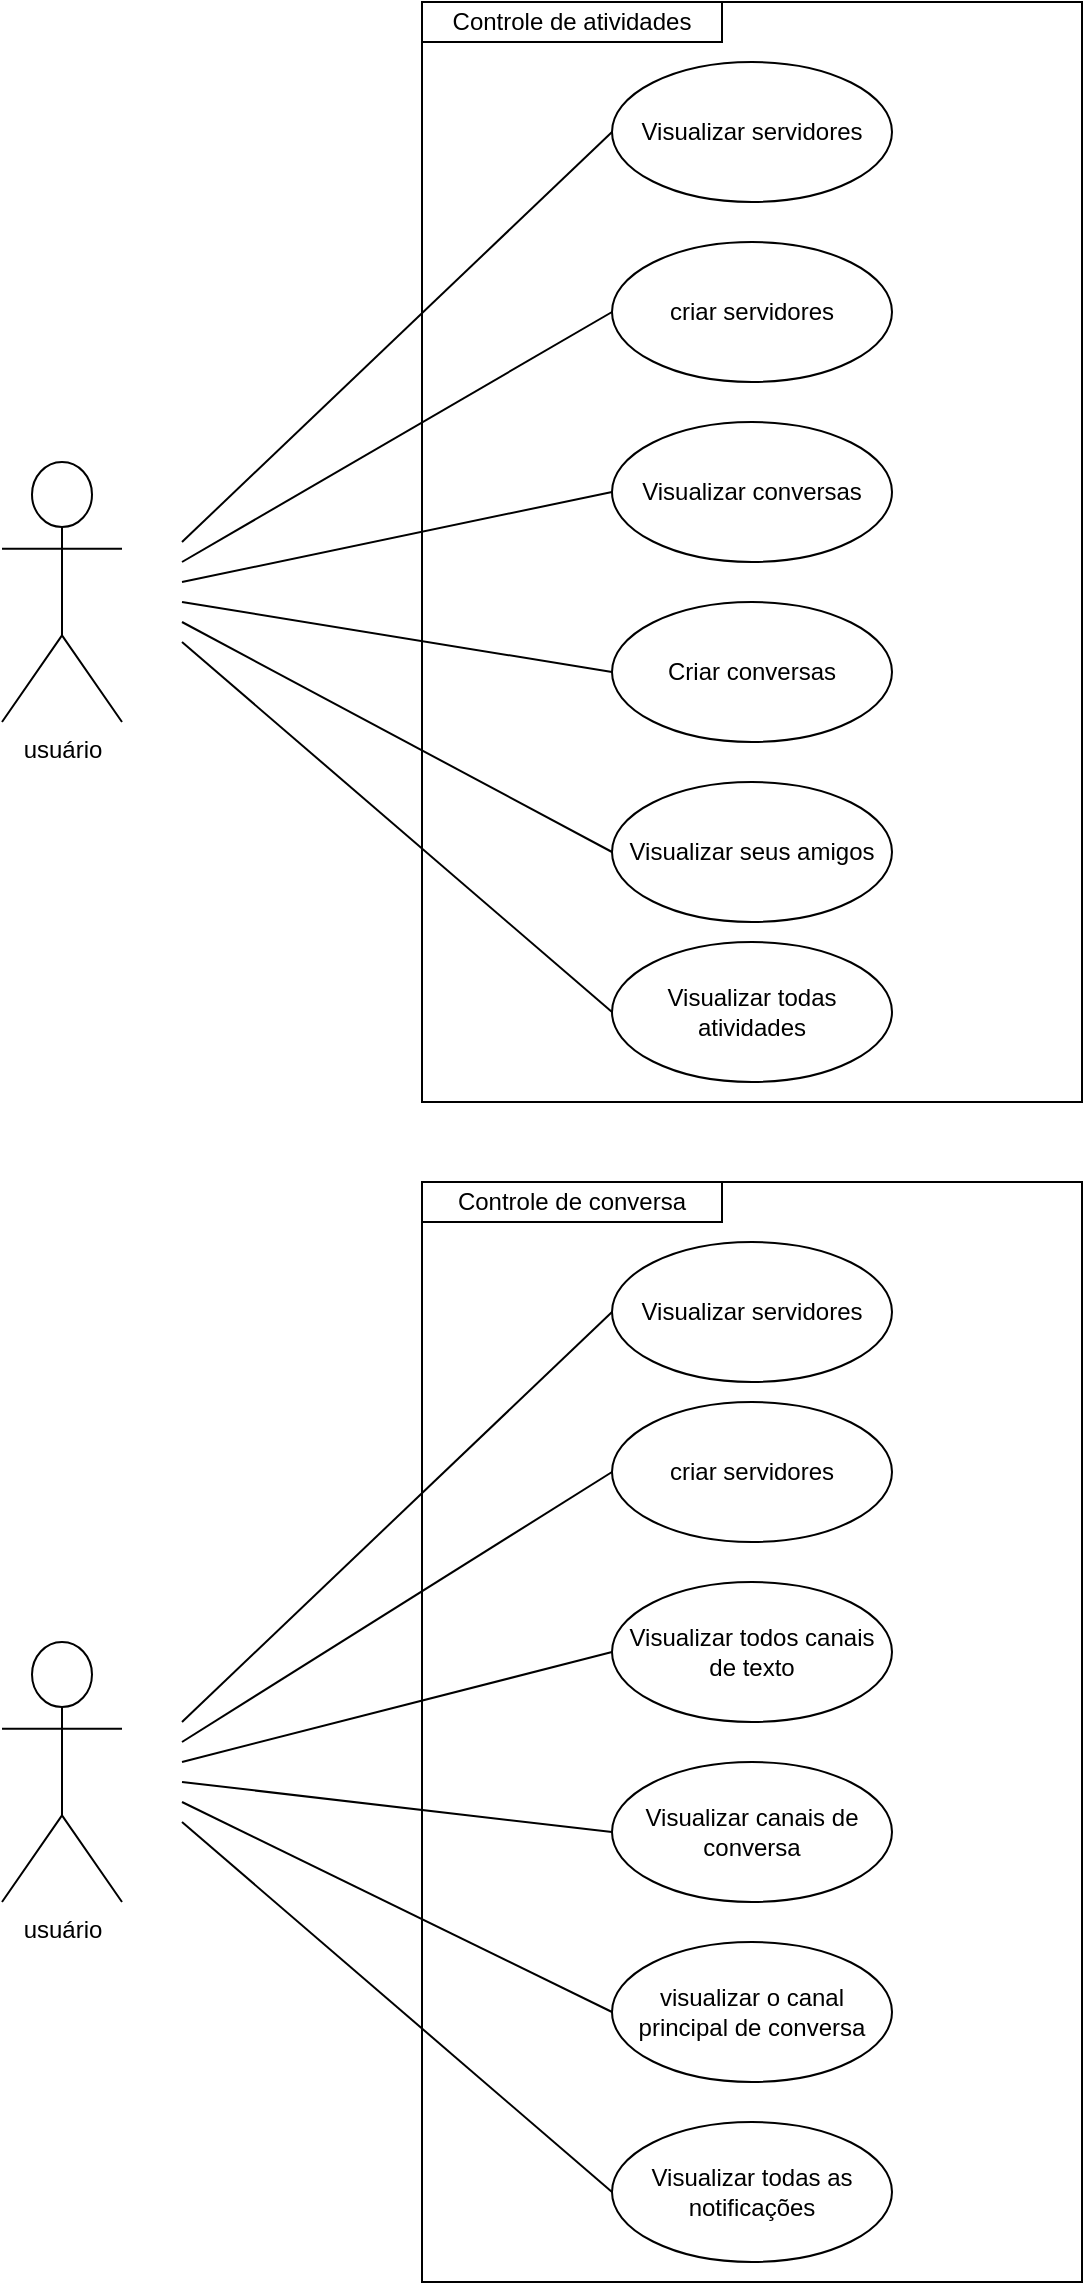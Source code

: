 <mxfile version="13.7.6" type="device"><diagram id="O548yk4jn6xy8RFX3K4n" name="Page-1"><mxGraphModel dx="1447" dy="803" grid="1" gridSize="10" guides="1" tooltips="1" connect="1" arrows="1" fold="1" page="1" pageScale="1" pageWidth="827" pageHeight="1169" math="0" shadow="0"><root><mxCell id="0"/><mxCell id="1" parent="0"/><mxCell id="joS7iVwXRDG6M50Gibf5-1" value="" style="rounded=0;whiteSpace=wrap;html=1;" vertex="1" parent="1"><mxGeometry x="290" width="330" height="550" as="geometry"/></mxCell><mxCell id="joS7iVwXRDG6M50Gibf5-25" value="usuário" style="shape=umlActor;verticalLabelPosition=bottom;verticalAlign=top;html=1;" vertex="1" parent="1"><mxGeometry x="80" y="230" width="60" height="130" as="geometry"/></mxCell><mxCell id="joS7iVwXRDG6M50Gibf5-26" value="&lt;font style=&quot;vertical-align: inherit&quot;&gt;&lt;font style=&quot;vertical-align: inherit&quot;&gt;Visualizar servidores&lt;/font&gt;&lt;/font&gt;" style="ellipse;whiteSpace=wrap;html=1;" vertex="1" parent="1"><mxGeometry x="385" y="30" width="140" height="70" as="geometry"/></mxCell><mxCell id="joS7iVwXRDG6M50Gibf5-27" value="&lt;font style=&quot;vertical-align: inherit&quot;&gt;&lt;font style=&quot;vertical-align: inherit&quot;&gt;Visualizar conversas&lt;/font&gt;&lt;/font&gt;" style="ellipse;whiteSpace=wrap;html=1;" vertex="1" parent="1"><mxGeometry x="385" y="210" width="140" height="70" as="geometry"/></mxCell><mxCell id="joS7iVwXRDG6M50Gibf5-28" value="Visualizar seus amigos" style="ellipse;whiteSpace=wrap;html=1;" vertex="1" parent="1"><mxGeometry x="385" y="390" width="140" height="70" as="geometry"/></mxCell><mxCell id="joS7iVwXRDG6M50Gibf5-29" value="Visualizar todas atividades" style="ellipse;whiteSpace=wrap;html=1;" vertex="1" parent="1"><mxGeometry x="385" y="470" width="140" height="70" as="geometry"/></mxCell><mxCell id="joS7iVwXRDG6M50Gibf5-35" value="" style="endArrow=none;html=1;entryX=0;entryY=0.5;entryDx=0;entryDy=0;" edge="1" parent="1" target="joS7iVwXRDG6M50Gibf5-27"><mxGeometry width="50" height="50" relative="1" as="geometry"><mxPoint x="170" y="290" as="sourcePoint"/><mxPoint x="270" y="320" as="targetPoint"/></mxGeometry></mxCell><mxCell id="joS7iVwXRDG6M50Gibf5-36" value="" style="endArrow=none;html=1;entryX=0;entryY=0.5;entryDx=0;entryDy=0;" edge="1" parent="1" target="joS7iVwXRDG6M50Gibf5-26"><mxGeometry width="50" height="50" relative="1" as="geometry"><mxPoint x="170" y="270" as="sourcePoint"/><mxPoint x="470" y="370" as="targetPoint"/><Array as="points"/></mxGeometry></mxCell><mxCell id="joS7iVwXRDG6M50Gibf5-37" value="" style="endArrow=none;html=1;exitX=0;exitY=0.5;exitDx=0;exitDy=0;" edge="1" parent="1" source="joS7iVwXRDG6M50Gibf5-28"><mxGeometry width="50" height="50" relative="1" as="geometry"><mxPoint x="420" y="420" as="sourcePoint"/><mxPoint x="170" y="310" as="targetPoint"/></mxGeometry></mxCell><mxCell id="joS7iVwXRDG6M50Gibf5-38" value="" style="endArrow=none;html=1;entryX=0;entryY=0.5;entryDx=0;entryDy=0;" edge="1" parent="1" target="joS7iVwXRDG6M50Gibf5-29"><mxGeometry width="50" height="50" relative="1" as="geometry"><mxPoint x="170" y="320" as="sourcePoint"/><mxPoint x="470" y="370" as="targetPoint"/></mxGeometry></mxCell><mxCell id="joS7iVwXRDG6M50Gibf5-40" value="&lt;font style=&quot;vertical-align: inherit&quot;&gt;&lt;font style=&quot;vertical-align: inherit&quot;&gt;criar servidores&lt;/font&gt;&lt;/font&gt;" style="ellipse;whiteSpace=wrap;html=1;" vertex="1" parent="1"><mxGeometry x="385" y="120" width="140" height="70" as="geometry"/></mxCell><mxCell id="joS7iVwXRDG6M50Gibf5-41" value="" style="endArrow=none;html=1;entryX=0;entryY=0.5;entryDx=0;entryDy=0;" edge="1" parent="1" target="joS7iVwXRDG6M50Gibf5-40"><mxGeometry width="50" height="50" relative="1" as="geometry"><mxPoint x="170" y="280" as="sourcePoint"/><mxPoint x="384" y="5" as="targetPoint"/><Array as="points"/></mxGeometry></mxCell><mxCell id="joS7iVwXRDG6M50Gibf5-43" value="&lt;font style=&quot;vertical-align: inherit&quot;&gt;&lt;font style=&quot;vertical-align: inherit&quot;&gt;Criar conversas&lt;/font&gt;&lt;/font&gt;" style="ellipse;whiteSpace=wrap;html=1;" vertex="1" parent="1"><mxGeometry x="385" y="300" width="140" height="70" as="geometry"/></mxCell><mxCell id="joS7iVwXRDG6M50Gibf5-44" value="" style="endArrow=none;html=1;entryX=0;entryY=0.5;entryDx=0;entryDy=0;" edge="1" parent="1" target="joS7iVwXRDG6M50Gibf5-43"><mxGeometry width="50" height="50" relative="1" as="geometry"><mxPoint x="170" y="300" as="sourcePoint"/><mxPoint x="384" y="185" as="targetPoint"/></mxGeometry></mxCell><mxCell id="joS7iVwXRDG6M50Gibf5-48" value="" style="rounded=0;whiteSpace=wrap;html=1;" vertex="1" parent="1"><mxGeometry x="290" y="590" width="330" height="550" as="geometry"/></mxCell><mxCell id="joS7iVwXRDG6M50Gibf5-49" value="usuário" style="shape=umlActor;verticalLabelPosition=bottom;verticalAlign=top;html=1;" vertex="1" parent="1"><mxGeometry x="80" y="820" width="60" height="130" as="geometry"/></mxCell><mxCell id="joS7iVwXRDG6M50Gibf5-50" value="&lt;font style=&quot;vertical-align: inherit&quot;&gt;&lt;font style=&quot;vertical-align: inherit&quot;&gt;Visualizar servidores&lt;/font&gt;&lt;/font&gt;" style="ellipse;whiteSpace=wrap;html=1;" vertex="1" parent="1"><mxGeometry x="385" y="620" width="140" height="70" as="geometry"/></mxCell><mxCell id="joS7iVwXRDG6M50Gibf5-51" value="&lt;font style=&quot;vertical-align: inherit&quot;&gt;&lt;font style=&quot;vertical-align: inherit&quot;&gt;Visualizar todos canais de texto&lt;/font&gt;&lt;/font&gt;" style="ellipse;whiteSpace=wrap;html=1;" vertex="1" parent="1"><mxGeometry x="385" y="790" width="140" height="70" as="geometry"/></mxCell><mxCell id="joS7iVwXRDG6M50Gibf5-52" value="visualizar o canal principal de conversa" style="ellipse;whiteSpace=wrap;html=1;" vertex="1" parent="1"><mxGeometry x="385" y="970" width="140" height="70" as="geometry"/></mxCell><mxCell id="joS7iVwXRDG6M50Gibf5-53" value="Visualizar todas as notificações" style="ellipse;whiteSpace=wrap;html=1;" vertex="1" parent="1"><mxGeometry x="385" y="1060" width="140" height="70" as="geometry"/></mxCell><mxCell id="joS7iVwXRDG6M50Gibf5-54" value="" style="endArrow=none;html=1;entryX=0;entryY=0.5;entryDx=0;entryDy=0;" edge="1" parent="1" target="joS7iVwXRDG6M50Gibf5-51"><mxGeometry width="50" height="50" relative="1" as="geometry"><mxPoint x="170" y="880" as="sourcePoint"/><mxPoint x="270" y="910" as="targetPoint"/></mxGeometry></mxCell><mxCell id="joS7iVwXRDG6M50Gibf5-55" value="" style="endArrow=none;html=1;entryX=0;entryY=0.5;entryDx=0;entryDy=0;" edge="1" parent="1" target="joS7iVwXRDG6M50Gibf5-50"><mxGeometry width="50" height="50" relative="1" as="geometry"><mxPoint x="170" y="860" as="sourcePoint"/><mxPoint x="470" y="960" as="targetPoint"/><Array as="points"/></mxGeometry></mxCell><mxCell id="joS7iVwXRDG6M50Gibf5-56" value="" style="endArrow=none;html=1;exitX=0;exitY=0.5;exitDx=0;exitDy=0;" edge="1" parent="1" source="joS7iVwXRDG6M50Gibf5-52"><mxGeometry width="50" height="50" relative="1" as="geometry"><mxPoint x="420" y="1010" as="sourcePoint"/><mxPoint x="170" y="900" as="targetPoint"/></mxGeometry></mxCell><mxCell id="joS7iVwXRDG6M50Gibf5-57" value="" style="endArrow=none;html=1;entryX=0;entryY=0.5;entryDx=0;entryDy=0;" edge="1" parent="1" target="joS7iVwXRDG6M50Gibf5-53"><mxGeometry width="50" height="50" relative="1" as="geometry"><mxPoint x="170" y="910" as="sourcePoint"/><mxPoint x="470" y="960" as="targetPoint"/></mxGeometry></mxCell><mxCell id="joS7iVwXRDG6M50Gibf5-58" value="&lt;font style=&quot;vertical-align: inherit&quot;&gt;&lt;font style=&quot;vertical-align: inherit&quot;&gt;criar servidores&lt;/font&gt;&lt;/font&gt;" style="ellipse;whiteSpace=wrap;html=1;" vertex="1" parent="1"><mxGeometry x="385" y="700" width="140" height="70" as="geometry"/></mxCell><mxCell id="joS7iVwXRDG6M50Gibf5-59" value="" style="endArrow=none;html=1;entryX=0;entryY=0.5;entryDx=0;entryDy=0;" edge="1" parent="1" target="joS7iVwXRDG6M50Gibf5-58"><mxGeometry width="50" height="50" relative="1" as="geometry"><mxPoint x="170" y="870" as="sourcePoint"/><mxPoint x="384" y="595" as="targetPoint"/><Array as="points"/></mxGeometry></mxCell><mxCell id="joS7iVwXRDG6M50Gibf5-60" value="Visualizar canais de conversa" style="ellipse;whiteSpace=wrap;html=1;" vertex="1" parent="1"><mxGeometry x="385" y="880" width="140" height="70" as="geometry"/></mxCell><mxCell id="joS7iVwXRDG6M50Gibf5-61" value="" style="endArrow=none;html=1;entryX=0;entryY=0.5;entryDx=0;entryDy=0;" edge="1" parent="1" target="joS7iVwXRDG6M50Gibf5-60"><mxGeometry width="50" height="50" relative="1" as="geometry"><mxPoint x="170" y="890" as="sourcePoint"/><mxPoint x="384" y="775" as="targetPoint"/></mxGeometry></mxCell><mxCell id="joS7iVwXRDG6M50Gibf5-62" value="" style="rounded=0;whiteSpace=wrap;html=1;" vertex="1" parent="1"><mxGeometry x="290" width="150" height="20" as="geometry"/></mxCell><mxCell id="joS7iVwXRDG6M50Gibf5-63" value="Controle de atividades" style="text;html=1;strokeColor=none;fillColor=none;align=center;verticalAlign=middle;whiteSpace=wrap;rounded=0;" vertex="1" parent="1"><mxGeometry x="295" width="140" height="20" as="geometry"/></mxCell><mxCell id="joS7iVwXRDG6M50Gibf5-64" value="" style="rounded=0;whiteSpace=wrap;html=1;" vertex="1" parent="1"><mxGeometry x="290" y="590" width="150" height="20" as="geometry"/></mxCell><mxCell id="joS7iVwXRDG6M50Gibf5-65" value="Controle de conversa" style="text;html=1;strokeColor=none;fillColor=none;align=center;verticalAlign=middle;whiteSpace=wrap;rounded=0;" vertex="1" parent="1"><mxGeometry x="295" y="590" width="140" height="20" as="geometry"/></mxCell></root></mxGraphModel></diagram></mxfile>